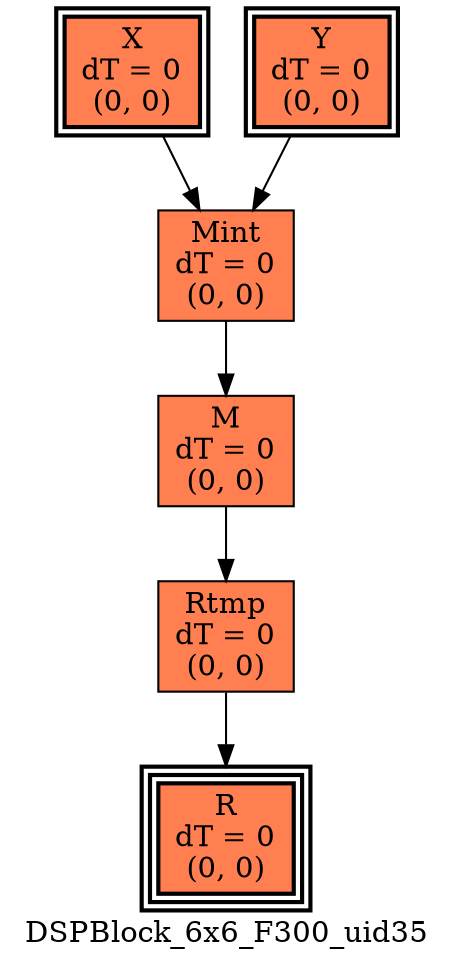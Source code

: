 digraph DSPBlock_6x6_F300_uid35
{
	//graph drawing options
	label=DSPBlock_6x6_F300_uid35;
	labelloc=bottom;
	labeljust=right;
	ratio=auto;
	nodesep=0.25;
	ranksep=0.5;

	//input/output signals of operator DSPBlock_6x6_F300_uid35
	X__DSPBlock_6x6_F300_uid35 [ label="X\ndT = 0\n(0, 0)", shape=box, color=black, style="bold, filled", fillcolor=coral, peripheries=2 ];
	Y__DSPBlock_6x6_F300_uid35 [ label="Y\ndT = 0\n(0, 0)", shape=box, color=black, style="bold, filled", fillcolor=coral, peripheries=2 ];
	R__DSPBlock_6x6_F300_uid35 [ label="R\ndT = 0\n(0, 0)", shape=box, color=black, style="bold, filled", fillcolor=coral, peripheries=3 ];
	{rank=same X__DSPBlock_6x6_F300_uid35, Y__DSPBlock_6x6_F300_uid35};
	{rank=same R__DSPBlock_6x6_F300_uid35};
	//internal signals of operator DSPBlock_6x6_F300_uid35
	Mint__DSPBlock_6x6_F300_uid35 [ label="Mint\ndT = 0\n(0, 0)", shape=box, color=black, style=filled, fillcolor=coral, peripheries=1 ];
	M__DSPBlock_6x6_F300_uid35 [ label="M\ndT = 0\n(0, 0)", shape=box, color=black, style=filled, fillcolor=coral, peripheries=1 ];
	Rtmp__DSPBlock_6x6_F300_uid35 [ label="Rtmp\ndT = 0\n(0, 0)", shape=box, color=black, style=filled, fillcolor=coral, peripheries=1 ];

	//subcomponents of operator DSPBlock_6x6_F300_uid35

	//input and internal signal connections of operator DSPBlock_6x6_F300_uid35
	X__DSPBlock_6x6_F300_uid35 -> Mint__DSPBlock_6x6_F300_uid35 [ arrowhead=normal, arrowsize=1.0, arrowtail=normal, color=black, dir=forward  ];
	Y__DSPBlock_6x6_F300_uid35 -> Mint__DSPBlock_6x6_F300_uid35 [ arrowhead=normal, arrowsize=1.0, arrowtail=normal, color=black, dir=forward  ];
	Mint__DSPBlock_6x6_F300_uid35 -> M__DSPBlock_6x6_F300_uid35 [ arrowhead=normal, arrowsize=1.0, arrowtail=normal, color=black, dir=forward  ];
	M__DSPBlock_6x6_F300_uid35 -> Rtmp__DSPBlock_6x6_F300_uid35 [ arrowhead=normal, arrowsize=1.0, arrowtail=normal, color=black, dir=forward  ];
	Rtmp__DSPBlock_6x6_F300_uid35 -> R__DSPBlock_6x6_F300_uid35 [ arrowhead=normal, arrowsize=1.0, arrowtail=normal, color=black, dir=forward  ];
}

